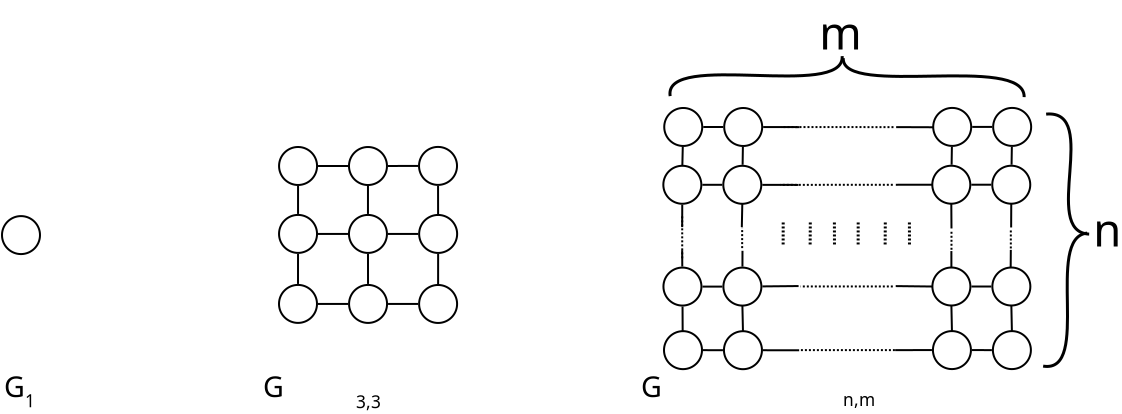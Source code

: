 <?xml version="1.0" encoding="UTF-8"?>
<dia:diagram xmlns:dia="http://www.lysator.liu.se/~alla/dia/">
  <dia:layer name="Background" visible="true" active="true">
    <dia:object type="Standard - Text" version="1" id="O0">
      <dia:attribute name="obj_pos">
        <dia:point val="7.811,18.254"/>
      </dia:attribute>
      <dia:attribute name="obj_bb">
        <dia:rectangle val="7.811,17.449;8.361,18.459"/>
      </dia:attribute>
      <dia:attribute name="text">
        <dia:composite type="text">
          <dia:attribute name="string">
            <dia:string>#1#</dia:string>
          </dia:attribute>
          <dia:attribute name="font">
            <dia:font family="sans" style="0" name="Helvetica"/>
          </dia:attribute>
          <dia:attribute name="height">
            <dia:real val="1.082"/>
          </dia:attribute>
          <dia:attribute name="pos">
            <dia:point val="7.811,18.254"/>
          </dia:attribute>
          <dia:attribute name="color">
            <dia:color val="#000000"/>
          </dia:attribute>
          <dia:attribute name="alignment">
            <dia:enum val="0"/>
          </dia:attribute>
        </dia:composite>
      </dia:attribute>
      <dia:attribute name="valign">
        <dia:enum val="3"/>
      </dia:attribute>
    </dia:object>
    <dia:object type="Standard - Ellipse" version="0" id="O1">
      <dia:attribute name="obj_pos">
        <dia:point val="6.655,8.699"/>
      </dia:attribute>
      <dia:attribute name="obj_bb">
        <dia:rectangle val="6.605,8.649;8.605,10.649"/>
      </dia:attribute>
      <dia:attribute name="elem_corner">
        <dia:point val="6.655,8.699"/>
      </dia:attribute>
      <dia:attribute name="elem_width">
        <dia:real val="1.9"/>
      </dia:attribute>
      <dia:attribute name="elem_height">
        <dia:real val="1.9"/>
      </dia:attribute>
      <dia:attribute name="border_width">
        <dia:real val="0.1"/>
      </dia:attribute>
      <dia:attribute name="aspect">
        <dia:enum val="2"/>
      </dia:attribute>
    </dia:object>
    <dia:object type="Standard - Line" version="0" id="O2">
      <dia:attribute name="obj_pos">
        <dia:point val="46.513,15.409"/>
      </dia:attribute>
      <dia:attribute name="obj_bb">
        <dia:rectangle val="44.652,15.355;46.563,15.46"/>
      </dia:attribute>
      <dia:attribute name="conn_endpoints">
        <dia:point val="46.513,15.409"/>
        <dia:point val="44.702,15.406"/>
      </dia:attribute>
      <dia:attribute name="numcp">
        <dia:int val="1"/>
      </dia:attribute>
      <dia:attribute name="line_width">
        <dia:real val="0.1"/>
      </dia:attribute>
      <dia:connections>
        <dia:connection handle="1" to="O6" connection="8"/>
      </dia:connections>
    </dia:object>
    <dia:object type="Standard - Line" version="0" id="O3">
      <dia:attribute name="obj_pos">
        <dia:point val="41.705,15.403"/>
      </dia:attribute>
      <dia:attribute name="obj_bb">
        <dia:rectangle val="41.655,15.353;42.753,15.453"/>
      </dia:attribute>
      <dia:attribute name="conn_endpoints">
        <dia:point val="41.705,15.403"/>
        <dia:point val="42.703,15.403"/>
      </dia:attribute>
      <dia:attribute name="numcp">
        <dia:int val="1"/>
      </dia:attribute>
      <dia:attribute name="line_width">
        <dia:real val="0.1"/>
      </dia:attribute>
      <dia:connections>
        <dia:connection handle="0" to="O7" connection="8"/>
        <dia:connection handle="1" to="O6" connection="8"/>
      </dia:connections>
    </dia:object>
    <dia:object type="Standard - Line" version="0" id="O4">
      <dia:attribute name="obj_pos">
        <dia:point val="56.15,15.4"/>
      </dia:attribute>
      <dia:attribute name="obj_bb">
        <dia:rectangle val="55.102,15.35;56.2,15.45"/>
      </dia:attribute>
      <dia:attribute name="conn_endpoints">
        <dia:point val="56.15,15.4"/>
        <dia:point val="55.152,15.399"/>
      </dia:attribute>
      <dia:attribute name="numcp">
        <dia:int val="1"/>
      </dia:attribute>
      <dia:attribute name="line_width">
        <dia:real val="0.1"/>
      </dia:attribute>
      <dia:connections>
        <dia:connection handle="0" to="O5" connection="8"/>
        <dia:connection handle="1" to="O8" connection="8"/>
      </dia:connections>
    </dia:object>
    <dia:object type="Standard - Ellipse" version="0" id="O5">
      <dia:attribute name="obj_pos">
        <dia:point val="56.2,14.45"/>
      </dia:attribute>
      <dia:attribute name="obj_bb">
        <dia:rectangle val="56.15,14.4;58.15,16.4"/>
      </dia:attribute>
      <dia:attribute name="elem_corner">
        <dia:point val="56.2,14.45"/>
      </dia:attribute>
      <dia:attribute name="elem_width">
        <dia:real val="1.9"/>
      </dia:attribute>
      <dia:attribute name="elem_height">
        <dia:real val="1.9"/>
      </dia:attribute>
      <dia:attribute name="border_width">
        <dia:real val="0.1"/>
      </dia:attribute>
      <dia:attribute name="aspect">
        <dia:enum val="2"/>
      </dia:attribute>
    </dia:object>
    <dia:object type="Standard - Ellipse" version="0" id="O6">
      <dia:attribute name="obj_pos">
        <dia:point val="42.753,14.454"/>
      </dia:attribute>
      <dia:attribute name="obj_bb">
        <dia:rectangle val="42.703,14.403;44.703,16.404"/>
      </dia:attribute>
      <dia:attribute name="elem_corner">
        <dia:point val="42.753,14.454"/>
      </dia:attribute>
      <dia:attribute name="elem_width">
        <dia:real val="1.9"/>
      </dia:attribute>
      <dia:attribute name="elem_height">
        <dia:real val="1.9"/>
      </dia:attribute>
      <dia:attribute name="border_width">
        <dia:real val="0.1"/>
      </dia:attribute>
      <dia:attribute name="aspect">
        <dia:enum val="2"/>
      </dia:attribute>
    </dia:object>
    <dia:object type="Standard - Ellipse" version="0" id="O7">
      <dia:attribute name="obj_pos">
        <dia:point val="39.755,14.452"/>
      </dia:attribute>
      <dia:attribute name="obj_bb">
        <dia:rectangle val="39.705,14.402;41.705,16.402"/>
      </dia:attribute>
      <dia:attribute name="elem_corner">
        <dia:point val="39.755,14.452"/>
      </dia:attribute>
      <dia:attribute name="elem_width">
        <dia:real val="1.9"/>
      </dia:attribute>
      <dia:attribute name="elem_height">
        <dia:real val="1.9"/>
      </dia:attribute>
      <dia:attribute name="border_width">
        <dia:real val="0.1"/>
      </dia:attribute>
      <dia:attribute name="aspect">
        <dia:enum val="2"/>
      </dia:attribute>
    </dia:object>
    <dia:object type="Standard - Ellipse" version="0" id="O8">
      <dia:attribute name="obj_pos">
        <dia:point val="53.202,14.449"/>
      </dia:attribute>
      <dia:attribute name="obj_bb">
        <dia:rectangle val="53.152,14.399;55.152,16.399"/>
      </dia:attribute>
      <dia:attribute name="elem_corner">
        <dia:point val="53.202,14.449"/>
      </dia:attribute>
      <dia:attribute name="elem_width">
        <dia:real val="1.9"/>
      </dia:attribute>
      <dia:attribute name="elem_height">
        <dia:real val="1.9"/>
      </dia:attribute>
      <dia:attribute name="border_width">
        <dia:real val="0.1"/>
      </dia:attribute>
      <dia:attribute name="show_background">
        <dia:boolean val="false"/>
      </dia:attribute>
      <dia:attribute name="aspect">
        <dia:enum val="2"/>
      </dia:attribute>
    </dia:object>
    <dia:object type="Standard - Line" version="0" id="O9">
      <dia:attribute name="obj_pos">
        <dia:point val="53.152,15.399"/>
      </dia:attribute>
      <dia:attribute name="obj_bb">
        <dia:rectangle val="51.263,15.349;53.202,15.45"/>
      </dia:attribute>
      <dia:attribute name="conn_endpoints">
        <dia:point val="53.152,15.399"/>
        <dia:point val="51.312,15.4"/>
      </dia:attribute>
      <dia:attribute name="numcp">
        <dia:int val="1"/>
      </dia:attribute>
      <dia:attribute name="line_width">
        <dia:real val="0.1"/>
      </dia:attribute>
      <dia:connections>
        <dia:connection handle="0" to="O8" connection="3"/>
      </dia:connections>
    </dia:object>
    <dia:object type="Standard - Line" version="0" id="O10">
      <dia:attribute name="obj_pos">
        <dia:point val="51.3,15.4"/>
      </dia:attribute>
      <dia:attribute name="obj_bb">
        <dia:rectangle val="46.5,15.35;51.35,15.45"/>
      </dia:attribute>
      <dia:attribute name="conn_endpoints">
        <dia:point val="51.3,15.4"/>
        <dia:point val="46.55,15.4"/>
      </dia:attribute>
      <dia:attribute name="numcp">
        <dia:int val="1"/>
      </dia:attribute>
      <dia:attribute name="line_width">
        <dia:real val="0.1"/>
      </dia:attribute>
      <dia:attribute name="line_style">
        <dia:enum val="4"/>
      </dia:attribute>
    </dia:object>
    <dia:object type="Standard - Text" version="1" id="O11">
      <dia:attribute name="obj_pos">
        <dia:point val="6.75,17.759"/>
      </dia:attribute>
      <dia:attribute name="obj_bb">
        <dia:rectangle val="6.75,16.429;48.748,18.097"/>
      </dia:attribute>
      <dia:attribute name="text">
        <dia:composite type="text">
          <dia:attribute name="string">
            <dia:string>#G                                  G                                                   G#</dia:string>
          </dia:attribute>
          <dia:attribute name="font">
            <dia:font family="sans" style="0" name="Helvetica"/>
          </dia:attribute>
          <dia:attribute name="height">
            <dia:real val="1.788"/>
          </dia:attribute>
          <dia:attribute name="pos">
            <dia:point val="6.75,17.759"/>
          </dia:attribute>
          <dia:attribute name="color">
            <dia:color val="#000000"/>
          </dia:attribute>
          <dia:attribute name="alignment">
            <dia:enum val="0"/>
          </dia:attribute>
        </dia:composite>
      </dia:attribute>
      <dia:attribute name="valign">
        <dia:enum val="3"/>
      </dia:attribute>
    </dia:object>
    <dia:object type="Standard - Text" version="1" id="O12">
      <dia:attribute name="obj_pos">
        <dia:point val="24.355,18.304"/>
      </dia:attribute>
      <dia:attribute name="obj_bb">
        <dia:rectangle val="24.355,17.499;25.73,18.509"/>
      </dia:attribute>
      <dia:attribute name="text">
        <dia:composite type="text">
          <dia:attribute name="string">
            <dia:string>#3,3#</dia:string>
          </dia:attribute>
          <dia:attribute name="font">
            <dia:font family="sans" style="0" name="Helvetica"/>
          </dia:attribute>
          <dia:attribute name="height">
            <dia:real val="1.082"/>
          </dia:attribute>
          <dia:attribute name="pos">
            <dia:point val="24.355,18.304"/>
          </dia:attribute>
          <dia:attribute name="color">
            <dia:color val="#000000"/>
          </dia:attribute>
          <dia:attribute name="alignment">
            <dia:enum val="0"/>
          </dia:attribute>
        </dia:composite>
      </dia:attribute>
      <dia:attribute name="valign">
        <dia:enum val="3"/>
      </dia:attribute>
    </dia:object>
    <dia:object type="Standard - Text" version="1" id="O13">
      <dia:attribute name="obj_pos">
        <dia:point val="48.71,18.194"/>
      </dia:attribute>
      <dia:attribute name="obj_bb">
        <dia:rectangle val="48.71,17.389;50.377,18.399"/>
      </dia:attribute>
      <dia:attribute name="text">
        <dia:composite type="text">
          <dia:attribute name="string">
            <dia:string>#n,m#</dia:string>
          </dia:attribute>
          <dia:attribute name="font">
            <dia:font family="sans" style="0" name="Helvetica"/>
          </dia:attribute>
          <dia:attribute name="height">
            <dia:real val="1.082"/>
          </dia:attribute>
          <dia:attribute name="pos">
            <dia:point val="48.71,18.194"/>
          </dia:attribute>
          <dia:attribute name="color">
            <dia:color val="#000000"/>
          </dia:attribute>
          <dia:attribute name="alignment">
            <dia:enum val="0"/>
          </dia:attribute>
        </dia:composite>
      </dia:attribute>
      <dia:attribute name="valign">
        <dia:enum val="3"/>
      </dia:attribute>
    </dia:object>
    <dia:object type="Standard - Ellipse" version="0" id="O14">
      <dia:attribute name="obj_pos">
        <dia:point val="20.505,12.14"/>
      </dia:attribute>
      <dia:attribute name="obj_bb">
        <dia:rectangle val="20.455,12.09;22.455,14.09"/>
      </dia:attribute>
      <dia:attribute name="elem_corner">
        <dia:point val="20.505,12.14"/>
      </dia:attribute>
      <dia:attribute name="elem_width">
        <dia:real val="1.9"/>
      </dia:attribute>
      <dia:attribute name="elem_height">
        <dia:real val="1.9"/>
      </dia:attribute>
      <dia:attribute name="border_width">
        <dia:real val="0.1"/>
      </dia:attribute>
      <dia:attribute name="aspect">
        <dia:enum val="2"/>
      </dia:attribute>
    </dia:object>
    <dia:object type="Standard - Ellipse" version="0" id="O15">
      <dia:attribute name="obj_pos">
        <dia:point val="20.508,5.244"/>
      </dia:attribute>
      <dia:attribute name="obj_bb">
        <dia:rectangle val="20.458,5.194;22.458,7.194"/>
      </dia:attribute>
      <dia:attribute name="elem_corner">
        <dia:point val="20.508,5.244"/>
      </dia:attribute>
      <dia:attribute name="elem_width">
        <dia:real val="1.9"/>
      </dia:attribute>
      <dia:attribute name="elem_height">
        <dia:real val="1.9"/>
      </dia:attribute>
      <dia:attribute name="border_width">
        <dia:real val="0.1"/>
      </dia:attribute>
      <dia:attribute name="aspect">
        <dia:enum val="2"/>
      </dia:attribute>
    </dia:object>
    <dia:object type="Standard - Ellipse" version="0" id="O16">
      <dia:attribute name="obj_pos">
        <dia:point val="20.507,8.64"/>
      </dia:attribute>
      <dia:attribute name="obj_bb">
        <dia:rectangle val="20.457,8.59;22.457,10.59"/>
      </dia:attribute>
      <dia:attribute name="elem_corner">
        <dia:point val="20.507,8.64"/>
      </dia:attribute>
      <dia:attribute name="elem_width">
        <dia:real val="1.9"/>
      </dia:attribute>
      <dia:attribute name="elem_height">
        <dia:real val="1.9"/>
      </dia:attribute>
      <dia:attribute name="border_width">
        <dia:real val="0.1"/>
      </dia:attribute>
      <dia:attribute name="show_background">
        <dia:boolean val="false"/>
      </dia:attribute>
      <dia:attribute name="aspect">
        <dia:enum val="2"/>
      </dia:attribute>
    </dia:object>
    <dia:object type="Standard - Ellipse" version="0" id="O17">
      <dia:attribute name="obj_pos">
        <dia:point val="24.008,12.141"/>
      </dia:attribute>
      <dia:attribute name="obj_bb">
        <dia:rectangle val="23.957,12.091;25.957,14.091"/>
      </dia:attribute>
      <dia:attribute name="elem_corner">
        <dia:point val="24.008,12.141"/>
      </dia:attribute>
      <dia:attribute name="elem_width">
        <dia:real val="1.9"/>
      </dia:attribute>
      <dia:attribute name="elem_height">
        <dia:real val="1.9"/>
      </dia:attribute>
      <dia:attribute name="border_width">
        <dia:real val="0.1"/>
      </dia:attribute>
      <dia:attribute name="aspect">
        <dia:enum val="2"/>
      </dia:attribute>
    </dia:object>
    <dia:object type="Standard - Ellipse" version="0" id="O18">
      <dia:attribute name="obj_pos">
        <dia:point val="24.004,5.245"/>
      </dia:attribute>
      <dia:attribute name="obj_bb">
        <dia:rectangle val="23.954,5.195;25.954,7.195"/>
      </dia:attribute>
      <dia:attribute name="elem_corner">
        <dia:point val="24.004,5.245"/>
      </dia:attribute>
      <dia:attribute name="elem_width">
        <dia:real val="1.9"/>
      </dia:attribute>
      <dia:attribute name="elem_height">
        <dia:real val="1.9"/>
      </dia:attribute>
      <dia:attribute name="border_width">
        <dia:real val="0.1"/>
      </dia:attribute>
      <dia:attribute name="aspect">
        <dia:enum val="2"/>
      </dia:attribute>
    </dia:object>
    <dia:object type="Standard - Ellipse" version="0" id="O19">
      <dia:attribute name="obj_pos">
        <dia:point val="24.003,8.641"/>
      </dia:attribute>
      <dia:attribute name="obj_bb">
        <dia:rectangle val="23.953,8.591;25.953,10.591"/>
      </dia:attribute>
      <dia:attribute name="elem_corner">
        <dia:point val="24.003,8.641"/>
      </dia:attribute>
      <dia:attribute name="elem_width">
        <dia:real val="1.9"/>
      </dia:attribute>
      <dia:attribute name="elem_height">
        <dia:real val="1.9"/>
      </dia:attribute>
      <dia:attribute name="border_width">
        <dia:real val="0.1"/>
      </dia:attribute>
      <dia:attribute name="show_background">
        <dia:boolean val="false"/>
      </dia:attribute>
      <dia:attribute name="aspect">
        <dia:enum val="2"/>
      </dia:attribute>
    </dia:object>
    <dia:object type="Standard - Ellipse" version="0" id="O20">
      <dia:attribute name="obj_pos">
        <dia:point val="27.51,12.143"/>
      </dia:attribute>
      <dia:attribute name="obj_bb">
        <dia:rectangle val="27.46,12.092;29.46,14.092"/>
      </dia:attribute>
      <dia:attribute name="elem_corner">
        <dia:point val="27.51,12.143"/>
      </dia:attribute>
      <dia:attribute name="elem_width">
        <dia:real val="1.9"/>
      </dia:attribute>
      <dia:attribute name="elem_height">
        <dia:real val="1.9"/>
      </dia:attribute>
      <dia:attribute name="border_width">
        <dia:real val="0.1"/>
      </dia:attribute>
      <dia:attribute name="aspect">
        <dia:enum val="2"/>
      </dia:attribute>
    </dia:object>
    <dia:object type="Standard - Ellipse" version="0" id="O21">
      <dia:attribute name="obj_pos">
        <dia:point val="27.506,5.24"/>
      </dia:attribute>
      <dia:attribute name="obj_bb">
        <dia:rectangle val="27.456,5.19;29.456,7.19"/>
      </dia:attribute>
      <dia:attribute name="elem_corner">
        <dia:point val="27.506,5.24"/>
      </dia:attribute>
      <dia:attribute name="elem_width">
        <dia:real val="1.9"/>
      </dia:attribute>
      <dia:attribute name="elem_height">
        <dia:real val="1.9"/>
      </dia:attribute>
      <dia:attribute name="border_width">
        <dia:real val="0.1"/>
      </dia:attribute>
      <dia:attribute name="aspect">
        <dia:enum val="2"/>
      </dia:attribute>
    </dia:object>
    <dia:object type="Standard - Ellipse" version="0" id="O22">
      <dia:attribute name="obj_pos">
        <dia:point val="27.512,8.642"/>
      </dia:attribute>
      <dia:attribute name="obj_bb">
        <dia:rectangle val="27.462,8.592;29.462,10.592"/>
      </dia:attribute>
      <dia:attribute name="elem_corner">
        <dia:point val="27.512,8.642"/>
      </dia:attribute>
      <dia:attribute name="elem_width">
        <dia:real val="1.9"/>
      </dia:attribute>
      <dia:attribute name="elem_height">
        <dia:real val="1.9"/>
      </dia:attribute>
      <dia:attribute name="border_width">
        <dia:real val="0.1"/>
      </dia:attribute>
      <dia:attribute name="show_background">
        <dia:boolean val="false"/>
      </dia:attribute>
      <dia:attribute name="aspect">
        <dia:enum val="2"/>
      </dia:attribute>
    </dia:object>
    <dia:object type="Standard - Line" version="0" id="O23">
      <dia:attribute name="obj_pos">
        <dia:point val="21.457,8.589"/>
      </dia:attribute>
      <dia:attribute name="obj_bb">
        <dia:rectangle val="21.407,7.144;21.508,8.639"/>
      </dia:attribute>
      <dia:attribute name="conn_endpoints">
        <dia:point val="21.457,8.589"/>
        <dia:point val="21.457,7.194"/>
      </dia:attribute>
      <dia:attribute name="numcp">
        <dia:int val="1"/>
      </dia:attribute>
      <dia:attribute name="line_width">
        <dia:real val="0.1"/>
      </dia:attribute>
      <dia:connections>
        <dia:connection handle="0" to="O16" connection="8"/>
        <dia:connection handle="1" to="O15" connection="8"/>
      </dia:connections>
    </dia:object>
    <dia:object type="Standard - Line" version="0" id="O24">
      <dia:attribute name="obj_pos">
        <dia:point val="23.955,6.195"/>
      </dia:attribute>
      <dia:attribute name="obj_bb">
        <dia:rectangle val="22.406,6.144;24.005,6.245"/>
      </dia:attribute>
      <dia:attribute name="conn_endpoints">
        <dia:point val="23.955,6.195"/>
        <dia:point val="22.456,6.194"/>
      </dia:attribute>
      <dia:attribute name="numcp">
        <dia:int val="1"/>
      </dia:attribute>
      <dia:attribute name="line_width">
        <dia:real val="0.1"/>
      </dia:attribute>
      <dia:connections>
        <dia:connection handle="0" to="O18" connection="8"/>
        <dia:connection handle="1" to="O15" connection="8"/>
      </dia:connections>
    </dia:object>
    <dia:object type="Standard - Line" version="0" id="O25">
      <dia:attribute name="obj_pos">
        <dia:point val="24.953,8.591"/>
      </dia:attribute>
      <dia:attribute name="obj_bb">
        <dia:rectangle val="24.904,7.145;25.004,8.641"/>
      </dia:attribute>
      <dia:attribute name="conn_endpoints">
        <dia:point val="24.953,8.591"/>
        <dia:point val="24.954,7.195"/>
      </dia:attribute>
      <dia:attribute name="numcp">
        <dia:int val="1"/>
      </dia:attribute>
      <dia:attribute name="line_width">
        <dia:real val="0.1"/>
      </dia:attribute>
      <dia:connections>
        <dia:connection handle="0" to="O19" connection="8"/>
        <dia:connection handle="1" to="O18" connection="8"/>
      </dia:connections>
    </dia:object>
    <dia:object type="Standard - Line" version="0" id="O26">
      <dia:attribute name="obj_pos">
        <dia:point val="23.955,9.591"/>
      </dia:attribute>
      <dia:attribute name="obj_bb">
        <dia:rectangle val="22.406,9.54;24.005,9.641"/>
      </dia:attribute>
      <dia:attribute name="conn_endpoints">
        <dia:point val="23.955,9.591"/>
        <dia:point val="22.456,9.59"/>
      </dia:attribute>
      <dia:attribute name="numcp">
        <dia:int val="1"/>
      </dia:attribute>
      <dia:attribute name="line_width">
        <dia:real val="0.1"/>
      </dia:attribute>
      <dia:connections>
        <dia:connection handle="0" to="O19" connection="8"/>
        <dia:connection handle="1" to="O16" connection="8"/>
      </dia:connections>
    </dia:object>
    <dia:object type="Standard - Line" version="0" id="O27">
      <dia:attribute name="obj_pos">
        <dia:point val="21.456,12.09"/>
      </dia:attribute>
      <dia:attribute name="obj_bb">
        <dia:rectangle val="21.405,10.54;21.506,12.14"/>
      </dia:attribute>
      <dia:attribute name="conn_endpoints">
        <dia:point val="21.456,12.09"/>
        <dia:point val="21.456,10.59"/>
      </dia:attribute>
      <dia:attribute name="numcp">
        <dia:int val="1"/>
      </dia:attribute>
      <dia:attribute name="line_width">
        <dia:real val="0.1"/>
      </dia:attribute>
      <dia:connections>
        <dia:connection handle="0" to="O14" connection="8"/>
        <dia:connection handle="1" to="O16" connection="8"/>
      </dia:connections>
    </dia:object>
    <dia:object type="Standard - Line" version="0" id="O28">
      <dia:attribute name="obj_pos">
        <dia:point val="23.958,13.091"/>
      </dia:attribute>
      <dia:attribute name="obj_bb">
        <dia:rectangle val="22.405,13.04;24.008,13.141"/>
      </dia:attribute>
      <dia:attribute name="conn_endpoints">
        <dia:point val="23.958,13.091"/>
        <dia:point val="22.455,13.09"/>
      </dia:attribute>
      <dia:attribute name="numcp">
        <dia:int val="1"/>
      </dia:attribute>
      <dia:attribute name="line_width">
        <dia:real val="0.1"/>
      </dia:attribute>
      <dia:connections>
        <dia:connection handle="0" to="O17" connection="8"/>
        <dia:connection handle="1" to="O14" connection="8"/>
      </dia:connections>
    </dia:object>
    <dia:object type="Standard - Line" version="0" id="O29">
      <dia:attribute name="obj_pos">
        <dia:point val="24.956,12.091"/>
      </dia:attribute>
      <dia:attribute name="obj_bb">
        <dia:rectangle val="24.904,10.541;25.006,12.141"/>
      </dia:attribute>
      <dia:attribute name="conn_endpoints">
        <dia:point val="24.956,12.091"/>
        <dia:point val="24.954,10.591"/>
      </dia:attribute>
      <dia:attribute name="numcp">
        <dia:int val="1"/>
      </dia:attribute>
      <dia:attribute name="line_width">
        <dia:real val="0.1"/>
      </dia:attribute>
      <dia:connections>
        <dia:connection handle="0" to="O17" connection="8"/>
        <dia:connection handle="1" to="O19" connection="8"/>
      </dia:connections>
    </dia:object>
    <dia:object type="Standard - Line" version="0" id="O30">
      <dia:attribute name="obj_pos">
        <dia:point val="27.468,9.592"/>
      </dia:attribute>
      <dia:attribute name="obj_bb">
        <dia:rectangle val="25.897,9.541;27.518,9.642"/>
      </dia:attribute>
      <dia:attribute name="conn_endpoints">
        <dia:point val="27.468,9.592"/>
        <dia:point val="25.947,9.591"/>
      </dia:attribute>
      <dia:attribute name="numcp">
        <dia:int val="1"/>
      </dia:attribute>
      <dia:attribute name="line_width">
        <dia:real val="0.1"/>
      </dia:attribute>
      <dia:connections>
        <dia:connection handle="0" to="O22" connection="8"/>
        <dia:connection handle="1" to="O19" connection="8"/>
      </dia:connections>
    </dia:object>
    <dia:object type="Standard - Line" version="0" id="O31">
      <dia:attribute name="obj_pos">
        <dia:point val="28.461,12.092"/>
      </dia:attribute>
      <dia:attribute name="obj_bb">
        <dia:rectangle val="28.41,10.542;28.512,12.142"/>
      </dia:attribute>
      <dia:attribute name="conn_endpoints">
        <dia:point val="28.461,12.092"/>
        <dia:point val="28.461,10.592"/>
      </dia:attribute>
      <dia:attribute name="numcp">
        <dia:int val="1"/>
      </dia:attribute>
      <dia:attribute name="line_width">
        <dia:real val="0.1"/>
      </dia:attribute>
      <dia:connections>
        <dia:connection handle="0" to="O20" connection="8"/>
        <dia:connection handle="1" to="O22" connection="8"/>
      </dia:connections>
    </dia:object>
    <dia:object type="Standard - Line" version="0" id="O32">
      <dia:attribute name="obj_pos">
        <dia:point val="27.46,13.092"/>
      </dia:attribute>
      <dia:attribute name="obj_bb">
        <dia:rectangle val="25.907,13.042;27.51,13.142"/>
      </dia:attribute>
      <dia:attribute name="conn_endpoints">
        <dia:point val="27.46,13.092"/>
        <dia:point val="25.957,13.092"/>
      </dia:attribute>
      <dia:attribute name="numcp">
        <dia:int val="1"/>
      </dia:attribute>
      <dia:attribute name="line_width">
        <dia:real val="0.1"/>
      </dia:attribute>
      <dia:connections>
        <dia:connection handle="0" to="O20" connection="8"/>
        <dia:connection handle="1" to="O17" connection="8"/>
      </dia:connections>
    </dia:object>
    <dia:object type="Standard - Line" version="0" id="O33">
      <dia:attribute name="obj_pos">
        <dia:point val="27.457,6.191"/>
      </dia:attribute>
      <dia:attribute name="obj_bb">
        <dia:rectangle val="25.904,6.141;27.507,6.244"/>
      </dia:attribute>
      <dia:attribute name="conn_endpoints">
        <dia:point val="27.457,6.191"/>
        <dia:point val="25.954,6.194"/>
      </dia:attribute>
      <dia:attribute name="numcp">
        <dia:int val="1"/>
      </dia:attribute>
      <dia:attribute name="line_width">
        <dia:real val="0.1"/>
      </dia:attribute>
      <dia:connections>
        <dia:connection handle="0" to="O21" connection="8"/>
        <dia:connection handle="1" to="O18" connection="8"/>
      </dia:connections>
    </dia:object>
    <dia:object type="Standard - Line" version="0" id="O34">
      <dia:attribute name="obj_pos">
        <dia:point val="28.46,8.594"/>
      </dia:attribute>
      <dia:attribute name="obj_bb">
        <dia:rectangle val="28.408,7.138;28.511,8.644"/>
      </dia:attribute>
      <dia:attribute name="conn_endpoints">
        <dia:point val="28.46,8.594"/>
        <dia:point val="28.458,7.188"/>
      </dia:attribute>
      <dia:attribute name="numcp">
        <dia:int val="1"/>
      </dia:attribute>
      <dia:attribute name="line_width">
        <dia:real val="0.1"/>
      </dia:attribute>
      <dia:connections>
        <dia:connection handle="0" to="O22" connection="8"/>
        <dia:connection handle="1" to="O21" connection="8"/>
      </dia:connections>
    </dia:object>
    <dia:object type="Standard - Line" version="0" id="O35">
      <dia:attribute name="obj_pos">
        <dia:point val="46.525,4.25"/>
      </dia:attribute>
      <dia:attribute name="obj_bb">
        <dia:rectangle val="44.665,4.196;46.575,4.3"/>
      </dia:attribute>
      <dia:attribute name="conn_endpoints">
        <dia:point val="46.525,4.25"/>
        <dia:point val="44.715,4.246"/>
      </dia:attribute>
      <dia:attribute name="numcp">
        <dia:int val="1"/>
      </dia:attribute>
      <dia:attribute name="line_width">
        <dia:real val="0.1"/>
      </dia:attribute>
      <dia:connections>
        <dia:connection handle="1" to="O39" connection="8"/>
      </dia:connections>
    </dia:object>
    <dia:object type="Standard - Line" version="0" id="O36">
      <dia:attribute name="obj_pos">
        <dia:point val="41.718,4.243"/>
      </dia:attribute>
      <dia:attribute name="obj_bb">
        <dia:rectangle val="41.668,4.193;42.765,4.294"/>
      </dia:attribute>
      <dia:attribute name="conn_endpoints">
        <dia:point val="41.718,4.243"/>
        <dia:point val="42.715,4.244"/>
      </dia:attribute>
      <dia:attribute name="numcp">
        <dia:int val="1"/>
      </dia:attribute>
      <dia:attribute name="line_width">
        <dia:real val="0.1"/>
      </dia:attribute>
      <dia:connections>
        <dia:connection handle="0" to="O40" connection="8"/>
        <dia:connection handle="1" to="O39" connection="8"/>
      </dia:connections>
    </dia:object>
    <dia:object type="Standard - Line" version="0" id="O37">
      <dia:attribute name="obj_pos">
        <dia:point val="56.162,4.24"/>
      </dia:attribute>
      <dia:attribute name="obj_bb">
        <dia:rectangle val="55.115,4.19;56.212,4.29"/>
      </dia:attribute>
      <dia:attribute name="conn_endpoints">
        <dia:point val="56.162,4.24"/>
        <dia:point val="55.165,4.24"/>
      </dia:attribute>
      <dia:attribute name="numcp">
        <dia:int val="1"/>
      </dia:attribute>
      <dia:attribute name="line_width">
        <dia:real val="0.1"/>
      </dia:attribute>
      <dia:connections>
        <dia:connection handle="0" to="O38" connection="8"/>
        <dia:connection handle="1" to="O41" connection="8"/>
      </dia:connections>
    </dia:object>
    <dia:object type="Standard - Ellipse" version="0" id="O38">
      <dia:attribute name="obj_pos">
        <dia:point val="56.213,3.29"/>
      </dia:attribute>
      <dia:attribute name="obj_bb">
        <dia:rectangle val="56.163,3.24;58.163,5.24"/>
      </dia:attribute>
      <dia:attribute name="elem_corner">
        <dia:point val="56.213,3.29"/>
      </dia:attribute>
      <dia:attribute name="elem_width">
        <dia:real val="1.9"/>
      </dia:attribute>
      <dia:attribute name="elem_height">
        <dia:real val="1.9"/>
      </dia:attribute>
      <dia:attribute name="border_width">
        <dia:real val="0.1"/>
      </dia:attribute>
      <dia:attribute name="aspect">
        <dia:enum val="2"/>
      </dia:attribute>
    </dia:object>
    <dia:object type="Standard - Ellipse" version="0" id="O39">
      <dia:attribute name="obj_pos">
        <dia:point val="42.765,3.294"/>
      </dia:attribute>
      <dia:attribute name="obj_bb">
        <dia:rectangle val="42.715,3.244;44.715,5.244"/>
      </dia:attribute>
      <dia:attribute name="elem_corner">
        <dia:point val="42.765,3.294"/>
      </dia:attribute>
      <dia:attribute name="elem_width">
        <dia:real val="1.9"/>
      </dia:attribute>
      <dia:attribute name="elem_height">
        <dia:real val="1.9"/>
      </dia:attribute>
      <dia:attribute name="border_width">
        <dia:real val="0.1"/>
      </dia:attribute>
      <dia:attribute name="aspect">
        <dia:enum val="2"/>
      </dia:attribute>
    </dia:object>
    <dia:object type="Standard - Ellipse" version="0" id="O40">
      <dia:attribute name="obj_pos">
        <dia:point val="39.767,3.293"/>
      </dia:attribute>
      <dia:attribute name="obj_bb">
        <dia:rectangle val="39.718,3.243;41.718,5.243"/>
      </dia:attribute>
      <dia:attribute name="elem_corner">
        <dia:point val="39.767,3.293"/>
      </dia:attribute>
      <dia:attribute name="elem_width">
        <dia:real val="1.9"/>
      </dia:attribute>
      <dia:attribute name="elem_height">
        <dia:real val="1.9"/>
      </dia:attribute>
      <dia:attribute name="border_width">
        <dia:real val="0.1"/>
      </dia:attribute>
      <dia:attribute name="aspect">
        <dia:enum val="2"/>
      </dia:attribute>
    </dia:object>
    <dia:object type="Standard - Ellipse" version="0" id="O41">
      <dia:attribute name="obj_pos">
        <dia:point val="53.215,3.29"/>
      </dia:attribute>
      <dia:attribute name="obj_bb">
        <dia:rectangle val="53.165,3.24;55.165,5.24"/>
      </dia:attribute>
      <dia:attribute name="elem_corner">
        <dia:point val="53.215,3.29"/>
      </dia:attribute>
      <dia:attribute name="elem_width">
        <dia:real val="1.9"/>
      </dia:attribute>
      <dia:attribute name="elem_height">
        <dia:real val="1.9"/>
      </dia:attribute>
      <dia:attribute name="border_width">
        <dia:real val="0.1"/>
      </dia:attribute>
      <dia:attribute name="show_background">
        <dia:boolean val="false"/>
      </dia:attribute>
      <dia:attribute name="aspect">
        <dia:enum val="2"/>
      </dia:attribute>
    </dia:object>
    <dia:object type="Standard - Line" version="0" id="O42">
      <dia:attribute name="obj_pos">
        <dia:point val="53.215,4.257"/>
      </dia:attribute>
      <dia:attribute name="obj_bb">
        <dia:rectangle val="51.312,4.2;53.265,4.307"/>
      </dia:attribute>
      <dia:attribute name="conn_endpoints">
        <dia:point val="53.215,4.257"/>
        <dia:point val="51.362,4.25"/>
      </dia:attribute>
      <dia:attribute name="numcp">
        <dia:int val="1"/>
      </dia:attribute>
      <dia:attribute name="line_width">
        <dia:real val="0.1"/>
      </dia:attribute>
      <dia:connections>
        <dia:connection handle="0" to="O41" connection="3"/>
      </dia:connections>
    </dia:object>
    <dia:object type="Standard - Line" version="0" id="O43">
      <dia:attribute name="obj_pos">
        <dia:point val="51.229,4.25"/>
      </dia:attribute>
      <dia:attribute name="obj_bb">
        <dia:rectangle val="45.57,4.198;51.279,4.3"/>
      </dia:attribute>
      <dia:attribute name="conn_endpoints">
        <dia:point val="51.229,4.25"/>
        <dia:point val="45.62,4.248"/>
      </dia:attribute>
      <dia:attribute name="numcp">
        <dia:int val="1"/>
      </dia:attribute>
      <dia:attribute name="line_width">
        <dia:real val="0.1"/>
      </dia:attribute>
      <dia:attribute name="line_style">
        <dia:enum val="4"/>
      </dia:attribute>
      <dia:connections>
        <dia:connection handle="1" to="O35" connection="0"/>
      </dia:connections>
    </dia:object>
    <dia:object type="Standard - Line" version="0" id="O44">
      <dia:attribute name="obj_pos">
        <dia:point val="46.48,7.14"/>
      </dia:attribute>
      <dia:attribute name="obj_bb">
        <dia:rectangle val="44.62,7.086;46.53,7.19"/>
      </dia:attribute>
      <dia:attribute name="conn_endpoints">
        <dia:point val="46.48,7.14"/>
        <dia:point val="44.67,7.136"/>
      </dia:attribute>
      <dia:attribute name="numcp">
        <dia:int val="1"/>
      </dia:attribute>
      <dia:attribute name="line_width">
        <dia:real val="0.1"/>
      </dia:attribute>
      <dia:connections>
        <dia:connection handle="1" to="O48" connection="8"/>
      </dia:connections>
    </dia:object>
    <dia:object type="Standard - Line" version="0" id="O45">
      <dia:attribute name="obj_pos">
        <dia:point val="41.673,7.133"/>
      </dia:attribute>
      <dia:attribute name="obj_bb">
        <dia:rectangle val="41.623,7.083;42.72,7.184"/>
      </dia:attribute>
      <dia:attribute name="conn_endpoints">
        <dia:point val="41.673,7.133"/>
        <dia:point val="42.67,7.134"/>
      </dia:attribute>
      <dia:attribute name="numcp">
        <dia:int val="1"/>
      </dia:attribute>
      <dia:attribute name="line_width">
        <dia:real val="0.1"/>
      </dia:attribute>
      <dia:connections>
        <dia:connection handle="0" to="O49" connection="8"/>
        <dia:connection handle="1" to="O48" connection="8"/>
      </dia:connections>
    </dia:object>
    <dia:object type="Standard - Line" version="0" id="O46">
      <dia:attribute name="obj_pos">
        <dia:point val="56.117,7.13"/>
      </dia:attribute>
      <dia:attribute name="obj_bb">
        <dia:rectangle val="55.07,7.08;56.167,7.18"/>
      </dia:attribute>
      <dia:attribute name="conn_endpoints">
        <dia:point val="56.117,7.13"/>
        <dia:point val="55.12,7.13"/>
      </dia:attribute>
      <dia:attribute name="numcp">
        <dia:int val="1"/>
      </dia:attribute>
      <dia:attribute name="line_width">
        <dia:real val="0.1"/>
      </dia:attribute>
      <dia:connections>
        <dia:connection handle="0" to="O47" connection="8"/>
        <dia:connection handle="1" to="O50" connection="8"/>
      </dia:connections>
    </dia:object>
    <dia:object type="Standard - Ellipse" version="0" id="O47">
      <dia:attribute name="obj_pos">
        <dia:point val="56.168,6.18"/>
      </dia:attribute>
      <dia:attribute name="obj_bb">
        <dia:rectangle val="56.118,6.13;58.118,8.13"/>
      </dia:attribute>
      <dia:attribute name="elem_corner">
        <dia:point val="56.168,6.18"/>
      </dia:attribute>
      <dia:attribute name="elem_width">
        <dia:real val="1.9"/>
      </dia:attribute>
      <dia:attribute name="elem_height">
        <dia:real val="1.9"/>
      </dia:attribute>
      <dia:attribute name="border_width">
        <dia:real val="0.1"/>
      </dia:attribute>
      <dia:attribute name="aspect">
        <dia:enum val="2"/>
      </dia:attribute>
    </dia:object>
    <dia:object type="Standard - Ellipse" version="0" id="O48">
      <dia:attribute name="obj_pos">
        <dia:point val="42.72,6.184"/>
      </dia:attribute>
      <dia:attribute name="obj_bb">
        <dia:rectangle val="42.67,6.134;44.67,8.134"/>
      </dia:attribute>
      <dia:attribute name="elem_corner">
        <dia:point val="42.72,6.184"/>
      </dia:attribute>
      <dia:attribute name="elem_width">
        <dia:real val="1.9"/>
      </dia:attribute>
      <dia:attribute name="elem_height">
        <dia:real val="1.9"/>
      </dia:attribute>
      <dia:attribute name="border_width">
        <dia:real val="0.1"/>
      </dia:attribute>
      <dia:attribute name="aspect">
        <dia:enum val="2"/>
      </dia:attribute>
    </dia:object>
    <dia:object type="Standard - Ellipse" version="0" id="O49">
      <dia:attribute name="obj_pos">
        <dia:point val="39.722,6.183"/>
      </dia:attribute>
      <dia:attribute name="obj_bb">
        <dia:rectangle val="39.672,6.133;41.672,8.133"/>
      </dia:attribute>
      <dia:attribute name="elem_corner">
        <dia:point val="39.722,6.183"/>
      </dia:attribute>
      <dia:attribute name="elem_width">
        <dia:real val="1.9"/>
      </dia:attribute>
      <dia:attribute name="elem_height">
        <dia:real val="1.9"/>
      </dia:attribute>
      <dia:attribute name="border_width">
        <dia:real val="0.1"/>
      </dia:attribute>
      <dia:attribute name="aspect">
        <dia:enum val="2"/>
      </dia:attribute>
    </dia:object>
    <dia:object type="Standard - Ellipse" version="0" id="O50">
      <dia:attribute name="obj_pos">
        <dia:point val="53.17,6.18"/>
      </dia:attribute>
      <dia:attribute name="obj_bb">
        <dia:rectangle val="53.12,6.13;55.12,8.13"/>
      </dia:attribute>
      <dia:attribute name="elem_corner">
        <dia:point val="53.17,6.18"/>
      </dia:attribute>
      <dia:attribute name="elem_width">
        <dia:real val="1.9"/>
      </dia:attribute>
      <dia:attribute name="elem_height">
        <dia:real val="1.9"/>
      </dia:attribute>
      <dia:attribute name="border_width">
        <dia:real val="0.1"/>
      </dia:attribute>
      <dia:attribute name="show_background">
        <dia:boolean val="false"/>
      </dia:attribute>
      <dia:attribute name="aspect">
        <dia:enum val="2"/>
      </dia:attribute>
    </dia:object>
    <dia:object type="Standard - Line" version="0" id="O51">
      <dia:attribute name="obj_pos">
        <dia:point val="53.17,7.13"/>
      </dia:attribute>
      <dia:attribute name="obj_bb">
        <dia:rectangle val="51.296,7.08;53.22,7.183"/>
      </dia:attribute>
      <dia:attribute name="conn_endpoints">
        <dia:point val="53.17,7.13"/>
        <dia:point val="51.346,7.133"/>
      </dia:attribute>
      <dia:attribute name="numcp">
        <dia:int val="1"/>
      </dia:attribute>
      <dia:attribute name="line_width">
        <dia:real val="0.1"/>
      </dia:attribute>
      <dia:connections>
        <dia:connection handle="0" to="O50" connection="3"/>
      </dia:connections>
    </dia:object>
    <dia:object type="Standard - Line" version="0" id="O52">
      <dia:attribute name="obj_pos">
        <dia:point val="51.196,7.133"/>
      </dia:attribute>
      <dia:attribute name="obj_bb">
        <dia:rectangle val="45.525,7.083;51.246,7.188"/>
      </dia:attribute>
      <dia:attribute name="conn_endpoints">
        <dia:point val="51.196,7.133"/>
        <dia:point val="45.575,7.138"/>
      </dia:attribute>
      <dia:attribute name="numcp">
        <dia:int val="1"/>
      </dia:attribute>
      <dia:attribute name="line_width">
        <dia:real val="0.1"/>
      </dia:attribute>
      <dia:attribute name="line_style">
        <dia:enum val="4"/>
      </dia:attribute>
      <dia:connections>
        <dia:connection handle="1" to="O44" connection="0"/>
      </dia:connections>
    </dia:object>
    <dia:object type="Standard - Line" version="0" id="O53">
      <dia:attribute name="obj_pos">
        <dia:point val="46.485,12.197"/>
      </dia:attribute>
      <dia:attribute name="obj_bb">
        <dia:rectangle val="44.624,12.146;46.535,12.265"/>
      </dia:attribute>
      <dia:attribute name="conn_endpoints">
        <dia:point val="46.485,12.197"/>
        <dia:point val="44.675,12.214"/>
      </dia:attribute>
      <dia:attribute name="numcp">
        <dia:int val="1"/>
      </dia:attribute>
      <dia:attribute name="line_width">
        <dia:real val="0.1"/>
      </dia:attribute>
      <dia:connections>
        <dia:connection handle="1" to="O57" connection="8"/>
      </dia:connections>
    </dia:object>
    <dia:object type="Standard - Line" version="0" id="O54">
      <dia:attribute name="obj_pos">
        <dia:point val="41.678,12.223"/>
      </dia:attribute>
      <dia:attribute name="obj_bb">
        <dia:rectangle val="41.628,12.173;42.725,12.274"/>
      </dia:attribute>
      <dia:attribute name="conn_endpoints">
        <dia:point val="41.678,12.223"/>
        <dia:point val="42.675,12.224"/>
      </dia:attribute>
      <dia:attribute name="numcp">
        <dia:int val="1"/>
      </dia:attribute>
      <dia:attribute name="line_width">
        <dia:real val="0.1"/>
      </dia:attribute>
      <dia:connections>
        <dia:connection handle="0" to="O58" connection="8"/>
        <dia:connection handle="1" to="O57" connection="8"/>
      </dia:connections>
    </dia:object>
    <dia:object type="Standard - Line" version="0" id="O55">
      <dia:attribute name="obj_pos">
        <dia:point val="56.122,12.22"/>
      </dia:attribute>
      <dia:attribute name="obj_bb">
        <dia:rectangle val="55.075,12.17;56.172,12.27"/>
      </dia:attribute>
      <dia:attribute name="conn_endpoints">
        <dia:point val="56.122,12.22"/>
        <dia:point val="55.125,12.22"/>
      </dia:attribute>
      <dia:attribute name="numcp">
        <dia:int val="1"/>
      </dia:attribute>
      <dia:attribute name="line_width">
        <dia:real val="0.1"/>
      </dia:attribute>
      <dia:connections>
        <dia:connection handle="0" to="O56" connection="8"/>
        <dia:connection handle="1" to="O59" connection="8"/>
      </dia:connections>
    </dia:object>
    <dia:object type="Standard - Ellipse" version="0" id="O56">
      <dia:attribute name="obj_pos">
        <dia:point val="56.173,11.27"/>
      </dia:attribute>
      <dia:attribute name="obj_bb">
        <dia:rectangle val="56.123,11.22;58.123,13.22"/>
      </dia:attribute>
      <dia:attribute name="elem_corner">
        <dia:point val="56.173,11.27"/>
      </dia:attribute>
      <dia:attribute name="elem_width">
        <dia:real val="1.9"/>
      </dia:attribute>
      <dia:attribute name="elem_height">
        <dia:real val="1.9"/>
      </dia:attribute>
      <dia:attribute name="border_width">
        <dia:real val="0.1"/>
      </dia:attribute>
      <dia:attribute name="aspect">
        <dia:enum val="2"/>
      </dia:attribute>
    </dia:object>
    <dia:object type="Standard - Ellipse" version="0" id="O57">
      <dia:attribute name="obj_pos">
        <dia:point val="42.725,11.274"/>
      </dia:attribute>
      <dia:attribute name="obj_bb">
        <dia:rectangle val="42.675,11.224;44.675,13.224"/>
      </dia:attribute>
      <dia:attribute name="elem_corner">
        <dia:point val="42.725,11.274"/>
      </dia:attribute>
      <dia:attribute name="elem_width">
        <dia:real val="1.9"/>
      </dia:attribute>
      <dia:attribute name="elem_height">
        <dia:real val="1.9"/>
      </dia:attribute>
      <dia:attribute name="border_width">
        <dia:real val="0.1"/>
      </dia:attribute>
      <dia:attribute name="aspect">
        <dia:enum val="2"/>
      </dia:attribute>
    </dia:object>
    <dia:object type="Standard - Ellipse" version="0" id="O58">
      <dia:attribute name="obj_pos">
        <dia:point val="39.727,11.273"/>
      </dia:attribute>
      <dia:attribute name="obj_bb">
        <dia:rectangle val="39.678,11.223;41.678,13.223"/>
      </dia:attribute>
      <dia:attribute name="elem_corner">
        <dia:point val="39.727,11.273"/>
      </dia:attribute>
      <dia:attribute name="elem_width">
        <dia:real val="1.9"/>
      </dia:attribute>
      <dia:attribute name="elem_height">
        <dia:real val="1.9"/>
      </dia:attribute>
      <dia:attribute name="border_width">
        <dia:real val="0.1"/>
      </dia:attribute>
      <dia:attribute name="aspect">
        <dia:enum val="2"/>
      </dia:attribute>
    </dia:object>
    <dia:object type="Standard - Ellipse" version="0" id="O59">
      <dia:attribute name="obj_pos">
        <dia:point val="53.175,11.27"/>
      </dia:attribute>
      <dia:attribute name="obj_bb">
        <dia:rectangle val="53.125,11.22;55.125,13.22"/>
      </dia:attribute>
      <dia:attribute name="elem_corner">
        <dia:point val="53.175,11.27"/>
      </dia:attribute>
      <dia:attribute name="elem_width">
        <dia:real val="1.9"/>
      </dia:attribute>
      <dia:attribute name="elem_height">
        <dia:real val="1.9"/>
      </dia:attribute>
      <dia:attribute name="border_width">
        <dia:real val="0.1"/>
      </dia:attribute>
      <dia:attribute name="show_background">
        <dia:boolean val="false"/>
      </dia:attribute>
      <dia:attribute name="aspect">
        <dia:enum val="2"/>
      </dia:attribute>
    </dia:object>
    <dia:object type="Standard - Line" version="0" id="O60">
      <dia:attribute name="obj_pos">
        <dia:point val="53.175,12.22"/>
      </dia:attribute>
      <dia:attribute name="obj_bb">
        <dia:rectangle val="51.29,12.149;53.225,12.271"/>
      </dia:attribute>
      <dia:attribute name="conn_endpoints">
        <dia:point val="53.175,12.22"/>
        <dia:point val="51.341,12.199"/>
      </dia:attribute>
      <dia:attribute name="numcp">
        <dia:int val="1"/>
      </dia:attribute>
      <dia:attribute name="line_width">
        <dia:real val="0.1"/>
      </dia:attribute>
      <dia:connections>
        <dia:connection handle="0" to="O59" connection="3"/>
      </dia:connections>
    </dia:object>
    <dia:object type="Standard - Line" version="0" id="O61">
      <dia:attribute name="obj_pos">
        <dia:point val="51.196,12.217"/>
      </dia:attribute>
      <dia:attribute name="obj_bb">
        <dia:rectangle val="46.529,12.167;51.246,12.267"/>
      </dia:attribute>
      <dia:attribute name="conn_endpoints">
        <dia:point val="51.196,12.217"/>
        <dia:point val="46.579,12.217"/>
      </dia:attribute>
      <dia:attribute name="numcp">
        <dia:int val="1"/>
      </dia:attribute>
      <dia:attribute name="line_width">
        <dia:real val="0.1"/>
      </dia:attribute>
      <dia:attribute name="line_style">
        <dia:enum val="4"/>
      </dia:attribute>
    </dia:object>
    <dia:object type="Standard - Line" version="0" id="O62">
      <dia:attribute name="obj_pos">
        <dia:point val="40.663,9.25"/>
      </dia:attribute>
      <dia:attribute name="obj_bb">
        <dia:rectangle val="40.612,8.079;40.718,9.3"/>
      </dia:attribute>
      <dia:attribute name="conn_endpoints">
        <dia:point val="40.663,9.25"/>
        <dia:point val="40.668,8.129"/>
      </dia:attribute>
      <dia:attribute name="numcp">
        <dia:int val="1"/>
      </dia:attribute>
      <dia:attribute name="line_width">
        <dia:real val="0.1"/>
      </dia:attribute>
      <dia:connections>
        <dia:connection handle="1" to="O49" connection="8"/>
      </dia:connections>
    </dia:object>
    <dia:object type="Standard - Line" version="0" id="O63">
      <dia:attribute name="obj_pos">
        <dia:point val="40.669,11.224"/>
      </dia:attribute>
      <dia:attribute name="obj_bb">
        <dia:rectangle val="40.612,10.35;40.72,11.275"/>
      </dia:attribute>
      <dia:attribute name="conn_endpoints">
        <dia:point val="40.669,11.224"/>
        <dia:point val="40.663,10.4"/>
      </dia:attribute>
      <dia:attribute name="numcp">
        <dia:int val="1"/>
      </dia:attribute>
      <dia:attribute name="line_width">
        <dia:real val="0.1"/>
      </dia:attribute>
      <dia:connections>
        <dia:connection handle="0" to="O58" connection="8"/>
      </dia:connections>
    </dia:object>
    <dia:object type="Standard - Line" version="0" id="O64">
      <dia:attribute name="obj_pos">
        <dia:point val="40.666,10.812"/>
      </dia:attribute>
      <dia:attribute name="obj_bb">
        <dia:rectangle val="40.615,8.64;40.716,10.862"/>
      </dia:attribute>
      <dia:attribute name="conn_endpoints">
        <dia:point val="40.666,10.812"/>
        <dia:point val="40.665,8.69"/>
      </dia:attribute>
      <dia:attribute name="numcp">
        <dia:int val="1"/>
      </dia:attribute>
      <dia:attribute name="line_width">
        <dia:real val="0.1"/>
      </dia:attribute>
      <dia:attribute name="line_style">
        <dia:enum val="4"/>
      </dia:attribute>
      <dia:connections>
        <dia:connection handle="0" to="O63" connection="0"/>
        <dia:connection handle="1" to="O62" connection="0"/>
      </dia:connections>
    </dia:object>
    <dia:object type="Standard - Line" version="0" id="O65">
      <dia:attribute name="obj_pos">
        <dia:point val="43.646,9.25"/>
      </dia:attribute>
      <dia:attribute name="obj_bb">
        <dia:rectangle val="43.595,8.033;43.721,9.301"/>
      </dia:attribute>
      <dia:attribute name="conn_endpoints">
        <dia:point val="43.646,9.25"/>
        <dia:point val="43.67,8.084"/>
      </dia:attribute>
      <dia:attribute name="numcp">
        <dia:int val="1"/>
      </dia:attribute>
      <dia:attribute name="line_width">
        <dia:real val="0.1"/>
      </dia:attribute>
      <dia:connections>
        <dia:connection handle="1" to="O48" connection="6"/>
      </dia:connections>
    </dia:object>
    <dia:object type="Standard - Line" version="0" id="O66">
      <dia:attribute name="obj_pos">
        <dia:point val="43.678,11.227"/>
      </dia:attribute>
      <dia:attribute name="obj_bb">
        <dia:rectangle val="43.627,10.383;43.729,11.277"/>
      </dia:attribute>
      <dia:attribute name="conn_endpoints">
        <dia:point val="43.678,11.227"/>
        <dia:point val="43.679,10.433"/>
      </dia:attribute>
      <dia:attribute name="numcp">
        <dia:int val="1"/>
      </dia:attribute>
      <dia:attribute name="line_width">
        <dia:real val="0.1"/>
      </dia:attribute>
      <dia:connections>
        <dia:connection handle="0" to="O57" connection="8"/>
      </dia:connections>
    </dia:object>
    <dia:object type="Standard - Line" version="0" id="O67">
      <dia:attribute name="obj_pos">
        <dia:point val="43.663,10.3"/>
      </dia:attribute>
      <dia:attribute name="obj_bb">
        <dia:rectangle val="43.612,9.233;43.712,10.35"/>
      </dia:attribute>
      <dia:attribute name="conn_endpoints">
        <dia:point val="43.663,10.3"/>
        <dia:point val="43.663,9.283"/>
      </dia:attribute>
      <dia:attribute name="numcp">
        <dia:int val="1"/>
      </dia:attribute>
      <dia:attribute name="line_width">
        <dia:real val="0.1"/>
      </dia:attribute>
      <dia:attribute name="line_style">
        <dia:enum val="4"/>
      </dia:attribute>
    </dia:object>
    <dia:object type="Standard - Line" version="0" id="O68">
      <dia:attribute name="obj_pos">
        <dia:point val="54.129,9.317"/>
      </dia:attribute>
      <dia:attribute name="obj_bb">
        <dia:rectangle val="54.069,8.03;54.18,9.367"/>
      </dia:attribute>
      <dia:attribute name="conn_endpoints">
        <dia:point val="54.129,9.317"/>
        <dia:point val="54.12,8.08"/>
      </dia:attribute>
      <dia:attribute name="numcp">
        <dia:int val="1"/>
      </dia:attribute>
      <dia:attribute name="line_width">
        <dia:real val="0.1"/>
      </dia:attribute>
      <dia:connections>
        <dia:connection handle="1" to="O50" connection="6"/>
      </dia:connections>
    </dia:object>
    <dia:object type="Standard - Line" version="0" id="O69">
      <dia:attribute name="obj_pos">
        <dia:point val="54.125,11.27"/>
      </dia:attribute>
      <dia:attribute name="obj_bb">
        <dia:rectangle val="54.074,10.399;54.175,11.32"/>
      </dia:attribute>
      <dia:attribute name="conn_endpoints">
        <dia:point val="54.125,11.27"/>
        <dia:point val="54.124,10.449"/>
      </dia:attribute>
      <dia:attribute name="numcp">
        <dia:int val="1"/>
      </dia:attribute>
      <dia:attribute name="line_width">
        <dia:real val="0.1"/>
      </dia:attribute>
      <dia:connections>
        <dia:connection handle="0" to="O59" connection="1"/>
      </dia:connections>
    </dia:object>
    <dia:object type="Standard - Line" version="0" id="O70">
      <dia:attribute name="obj_pos">
        <dia:point val="54.129,10.383"/>
      </dia:attribute>
      <dia:attribute name="obj_bb">
        <dia:rectangle val="54.079,9.333;54.179,10.433"/>
      </dia:attribute>
      <dia:attribute name="conn_endpoints">
        <dia:point val="54.129,10.383"/>
        <dia:point val="54.129,9.383"/>
      </dia:attribute>
      <dia:attribute name="numcp">
        <dia:int val="1"/>
      </dia:attribute>
      <dia:attribute name="line_width">
        <dia:real val="0.1"/>
      </dia:attribute>
      <dia:attribute name="line_style">
        <dia:enum val="4"/>
      </dia:attribute>
    </dia:object>
    <dia:object type="Standard - Line" version="0" id="O71">
      <dia:attribute name="obj_pos">
        <dia:point val="57.112,9.267"/>
      </dia:attribute>
      <dia:attribute name="obj_bb">
        <dia:rectangle val="57.062,8.03;57.168,9.317"/>
      </dia:attribute>
      <dia:attribute name="conn_endpoints">
        <dia:point val="57.112,9.267"/>
        <dia:point val="57.118,8.08"/>
      </dia:attribute>
      <dia:attribute name="numcp">
        <dia:int val="1"/>
      </dia:attribute>
      <dia:attribute name="line_width">
        <dia:real val="0.1"/>
      </dia:attribute>
      <dia:connections>
        <dia:connection handle="1" to="O47" connection="6"/>
      </dia:connections>
    </dia:object>
    <dia:object type="Standard - Line" version="0" id="O72">
      <dia:attribute name="obj_pos">
        <dia:point val="57.089,11.27"/>
      </dia:attribute>
      <dia:attribute name="obj_bb">
        <dia:rectangle val="57.039,10.339;57.146,11.321"/>
      </dia:attribute>
      <dia:attribute name="conn_endpoints">
        <dia:point val="57.089,11.27"/>
        <dia:point val="57.096,10.389"/>
      </dia:attribute>
      <dia:attribute name="numcp">
        <dia:int val="1"/>
      </dia:attribute>
      <dia:attribute name="line_width">
        <dia:real val="0.1"/>
      </dia:attribute>
      <dia:connections>
        <dia:connection handle="0" to="O56" connection="1"/>
      </dia:connections>
    </dia:object>
    <dia:object type="Standard - Line" version="0" id="O73">
      <dia:attribute name="obj_pos">
        <dia:point val="57.096,10.317"/>
      </dia:attribute>
      <dia:attribute name="obj_bb">
        <dia:rectangle val="57.046,9.283;57.146,10.367"/>
      </dia:attribute>
      <dia:attribute name="conn_endpoints">
        <dia:point val="57.096,10.317"/>
        <dia:point val="57.096,9.333"/>
      </dia:attribute>
      <dia:attribute name="numcp">
        <dia:int val="1"/>
      </dia:attribute>
      <dia:attribute name="line_width">
        <dia:real val="0.1"/>
      </dia:attribute>
      <dia:attribute name="line_style">
        <dia:enum val="4"/>
      </dia:attribute>
    </dia:object>
    <dia:object type="Standard - Line" version="0" id="O74">
      <dia:attribute name="obj_pos">
        <dia:point val="40.688,14.452"/>
      </dia:attribute>
      <dia:attribute name="obj_bb">
        <dia:rectangle val="40.632,13.172;40.739,14.502"/>
      </dia:attribute>
      <dia:attribute name="conn_endpoints">
        <dia:point val="40.688,14.452"/>
        <dia:point val="40.682,13.223"/>
      </dia:attribute>
      <dia:attribute name="numcp">
        <dia:int val="1"/>
      </dia:attribute>
      <dia:attribute name="line_width">
        <dia:real val="0.1"/>
      </dia:attribute>
      <dia:connections>
        <dia:connection handle="0" to="O7" connection="1"/>
        <dia:connection handle="1" to="O58" connection="8"/>
      </dia:connections>
    </dia:object>
    <dia:object type="Standard - Line" version="0" id="O75">
      <dia:attribute name="obj_pos">
        <dia:point val="43.703,14.454"/>
      </dia:attribute>
      <dia:attribute name="obj_bb">
        <dia:rectangle val="43.624,13.123;43.754,14.505"/>
      </dia:attribute>
      <dia:attribute name="conn_endpoints">
        <dia:point val="43.703,14.454"/>
        <dia:point val="43.675,13.174"/>
      </dia:attribute>
      <dia:attribute name="numcp">
        <dia:int val="1"/>
      </dia:attribute>
      <dia:attribute name="line_width">
        <dia:real val="0.1"/>
      </dia:attribute>
      <dia:connections>
        <dia:connection handle="0" to="O6" connection="1"/>
        <dia:connection handle="1" to="O57" connection="6"/>
      </dia:connections>
    </dia:object>
    <dia:object type="Standard - Line" version="0" id="O76">
      <dia:attribute name="obj_pos">
        <dia:point val="40.672,6.183"/>
      </dia:attribute>
      <dia:attribute name="obj_bb">
        <dia:rectangle val="40.621,5.177;40.746,6.234"/>
      </dia:attribute>
      <dia:attribute name="conn_endpoints">
        <dia:point val="40.672,6.183"/>
        <dia:point val="40.695,5.228"/>
      </dia:attribute>
      <dia:attribute name="numcp">
        <dia:int val="1"/>
      </dia:attribute>
      <dia:attribute name="line_width">
        <dia:real val="0.1"/>
      </dia:attribute>
      <dia:connections>
        <dia:connection handle="0" to="O49" connection="1"/>
        <dia:connection handle="1" to="O40" connection="8"/>
      </dia:connections>
    </dia:object>
    <dia:object type="Standard - Line" version="0" id="O77">
      <dia:attribute name="obj_pos">
        <dia:point val="43.686,6.134"/>
      </dia:attribute>
      <dia:attribute name="obj_bb">
        <dia:rectangle val="43.635,5.193;43.751,6.185"/>
      </dia:attribute>
      <dia:attribute name="conn_endpoints">
        <dia:point val="43.686,6.134"/>
        <dia:point val="43.7,5.244"/>
      </dia:attribute>
      <dia:attribute name="numcp">
        <dia:int val="1"/>
      </dia:attribute>
      <dia:attribute name="line_width">
        <dia:real val="0.1"/>
      </dia:attribute>
      <dia:connections>
        <dia:connection handle="0" to="O48" connection="8"/>
        <dia:connection handle="1" to="O39" connection="8"/>
      </dia:connections>
    </dia:object>
    <dia:object type="Standard - Line" version="0" id="O78">
      <dia:attribute name="obj_pos">
        <dia:point val="54.152,14.449"/>
      </dia:attribute>
      <dia:attribute name="obj_bb">
        <dia:rectangle val="54.074,13.119;54.203,14.501"/>
      </dia:attribute>
      <dia:attribute name="conn_endpoints">
        <dia:point val="54.152,14.449"/>
        <dia:point val="54.125,13.17"/>
      </dia:attribute>
      <dia:attribute name="numcp">
        <dia:int val="1"/>
      </dia:attribute>
      <dia:attribute name="line_width">
        <dia:real val="0.1"/>
      </dia:attribute>
      <dia:connections>
        <dia:connection handle="0" to="O8" connection="1"/>
        <dia:connection handle="1" to="O59" connection="6"/>
      </dia:connections>
    </dia:object>
    <dia:object type="Standard - Line" version="0" id="O79">
      <dia:attribute name="obj_pos">
        <dia:point val="57.15,14.45"/>
      </dia:attribute>
      <dia:attribute name="obj_bb">
        <dia:rectangle val="57.072,13.119;57.201,14.501"/>
      </dia:attribute>
      <dia:attribute name="conn_endpoints">
        <dia:point val="57.15,14.45"/>
        <dia:point val="57.123,13.17"/>
      </dia:attribute>
      <dia:attribute name="numcp">
        <dia:int val="1"/>
      </dia:attribute>
      <dia:attribute name="line_width">
        <dia:real val="0.1"/>
      </dia:attribute>
      <dia:connections>
        <dia:connection handle="0" to="O5" connection="1"/>
        <dia:connection handle="1" to="O56" connection="6"/>
      </dia:connections>
    </dia:object>
    <dia:object type="Standard - Line" version="0" id="O80">
      <dia:attribute name="obj_pos">
        <dia:point val="54.135,6.13"/>
      </dia:attribute>
      <dia:attribute name="obj_bb">
        <dia:rectangle val="54.084,5.189;54.2,6.181"/>
      </dia:attribute>
      <dia:attribute name="conn_endpoints">
        <dia:point val="54.135,6.13"/>
        <dia:point val="54.149,5.24"/>
      </dia:attribute>
      <dia:attribute name="numcp">
        <dia:int val="1"/>
      </dia:attribute>
      <dia:attribute name="line_width">
        <dia:real val="0.1"/>
      </dia:attribute>
      <dia:connections>
        <dia:connection handle="0" to="O50" connection="8"/>
        <dia:connection handle="1" to="O41" connection="8"/>
      </dia:connections>
    </dia:object>
    <dia:object type="Standard - Line" version="0" id="O81">
      <dia:attribute name="obj_pos">
        <dia:point val="57.133,6.131"/>
      </dia:attribute>
      <dia:attribute name="obj_bb">
        <dia:rectangle val="57.082,5.189;57.198,6.181"/>
      </dia:attribute>
      <dia:attribute name="conn_endpoints">
        <dia:point val="57.133,6.131"/>
        <dia:point val="57.147,5.24"/>
      </dia:attribute>
      <dia:attribute name="numcp">
        <dia:int val="1"/>
      </dia:attribute>
      <dia:attribute name="line_width">
        <dia:real val="0.1"/>
      </dia:attribute>
      <dia:connections>
        <dia:connection handle="0" to="O47" connection="8"/>
        <dia:connection handle="1" to="O38" connection="8"/>
      </dia:connections>
    </dia:object>
    <dia:object type="Standard - Line" version="0" id="O82">
      <dia:attribute name="obj_pos">
        <dia:point val="45.712,10.117"/>
      </dia:attribute>
      <dia:attribute name="obj_bb">
        <dia:rectangle val="45.637,8.891;45.79,10.192"/>
      </dia:attribute>
      <dia:attribute name="conn_endpoints">
        <dia:point val="45.712,10.117"/>
        <dia:point val="45.715,8.966"/>
      </dia:attribute>
      <dia:attribute name="numcp">
        <dia:int val="1"/>
      </dia:attribute>
      <dia:attribute name="line_width">
        <dia:real val="0.15"/>
      </dia:attribute>
      <dia:attribute name="line_style">
        <dia:enum val="4"/>
      </dia:attribute>
    </dia:object>
    <dia:object type="Standard - Line" version="0" id="O83">
      <dia:attribute name="obj_pos">
        <dia:point val="47.062,10.117"/>
      </dia:attribute>
      <dia:attribute name="obj_bb">
        <dia:rectangle val="46.987,8.914;47.145,10.192"/>
      </dia:attribute>
      <dia:attribute name="conn_endpoints">
        <dia:point val="47.062,10.117"/>
        <dia:point val="47.07,8.99"/>
      </dia:attribute>
      <dia:attribute name="numcp">
        <dia:int val="1"/>
      </dia:attribute>
      <dia:attribute name="line_width">
        <dia:real val="0.15"/>
      </dia:attribute>
      <dia:attribute name="line_style">
        <dia:enum val="4"/>
      </dia:attribute>
    </dia:object>
    <dia:object type="Standard - Line" version="0" id="O84">
      <dia:attribute name="obj_pos">
        <dia:point val="48.279,10.117"/>
      </dia:attribute>
      <dia:attribute name="obj_bb">
        <dia:rectangle val="48.2,8.938;48.355,10.192"/>
      </dia:attribute>
      <dia:attribute name="conn_endpoints">
        <dia:point val="48.279,10.117"/>
        <dia:point val="48.275,9.013"/>
      </dia:attribute>
      <dia:attribute name="numcp">
        <dia:int val="1"/>
      </dia:attribute>
      <dia:attribute name="line_width">
        <dia:real val="0.15"/>
      </dia:attribute>
      <dia:attribute name="line_style">
        <dia:enum val="4"/>
      </dia:attribute>
    </dia:object>
    <dia:object type="Standard - Line" version="0" id="O85">
      <dia:attribute name="obj_pos">
        <dia:point val="49.462,10.117"/>
      </dia:attribute>
      <dia:attribute name="obj_bb">
        <dia:rectangle val="49.387,8.878;49.54,10.192"/>
      </dia:attribute>
      <dia:attribute name="conn_endpoints">
        <dia:point val="49.462,10.117"/>
        <dia:point val="49.465,8.953"/>
      </dia:attribute>
      <dia:attribute name="numcp">
        <dia:int val="1"/>
      </dia:attribute>
      <dia:attribute name="line_width">
        <dia:real val="0.15"/>
      </dia:attribute>
      <dia:attribute name="line_style">
        <dia:enum val="4"/>
      </dia:attribute>
    </dia:object>
    <dia:object type="Standard - Line" version="0" id="O86">
      <dia:attribute name="obj_pos">
        <dia:point val="50.812,10.117"/>
      </dia:attribute>
      <dia:attribute name="obj_bb">
        <dia:rectangle val="50.737,8.918;50.895,10.192"/>
      </dia:attribute>
      <dia:attribute name="conn_endpoints">
        <dia:point val="50.812,10.117"/>
        <dia:point val="50.82,8.993"/>
      </dia:attribute>
      <dia:attribute name="numcp">
        <dia:int val="1"/>
      </dia:attribute>
      <dia:attribute name="line_width">
        <dia:real val="0.15"/>
      </dia:attribute>
      <dia:attribute name="line_style">
        <dia:enum val="4"/>
      </dia:attribute>
    </dia:object>
    <dia:object type="Standard - Line" version="0" id="O87">
      <dia:attribute name="obj_pos">
        <dia:point val="52.029,10.117"/>
      </dia:attribute>
      <dia:attribute name="obj_bb">
        <dia:rectangle val="51.95,8.874;52.105,10.192"/>
      </dia:attribute>
      <dia:attribute name="conn_endpoints">
        <dia:point val="52.029,10.117"/>
        <dia:point val="52.025,8.95"/>
      </dia:attribute>
      <dia:attribute name="numcp">
        <dia:int val="1"/>
      </dia:attribute>
      <dia:attribute name="line_width">
        <dia:real val="0.15"/>
      </dia:attribute>
      <dia:attribute name="line_style">
        <dia:enum val="4"/>
      </dia:attribute>
    </dia:object>
    <dia:object type="Standard - BezierLine" version="0" id="O88">
      <dia:attribute name="obj_pos">
        <dia:point val="48.663,0.7"/>
      </dia:attribute>
      <dia:attribute name="obj_bb">
        <dia:rectangle val="39.977,0.62;48.742,2.785"/>
      </dia:attribute>
      <dia:attribute name="bez_points">
        <dia:point val="48.663,0.7"/>
        <dia:point val="48.812,2.9"/>
        <dia:point val="39.712,0.4"/>
        <dia:point val="40.062,2.7"/>
      </dia:attribute>
      <dia:attribute name="corner_types">
        <dia:enum val="0"/>
        <dia:enum val="0"/>
      </dia:attribute>
      <dia:attribute name="line_width">
        <dia:real val="0.15"/>
      </dia:attribute>
    </dia:object>
    <dia:object type="Standard - BezierLine" version="0" id="O89">
      <dia:attribute name="obj_pos">
        <dia:point val="48.718,0.799"/>
      </dia:attribute>
      <dia:attribute name="obj_bb">
        <dia:rectangle val="48.639,0.72;57.839,2.827"/>
      </dia:attribute>
      <dia:attribute name="bez_points">
        <dia:point val="48.718,0.799"/>
        <dia:point val="48.612,2.8"/>
        <dia:point val="57.812,0.55"/>
        <dia:point val="57.763,2.75"/>
      </dia:attribute>
      <dia:attribute name="corner_types">
        <dia:enum val="0"/>
        <dia:enum val="0"/>
      </dia:attribute>
      <dia:attribute name="line_width">
        <dia:real val="0.15"/>
      </dia:attribute>
    </dia:object>
    <dia:object type="Standard - Text" version="1" id="O90">
      <dia:attribute name="obj_pos">
        <dia:point val="47.517,0.372"/>
      </dia:attribute>
      <dia:attribute name="obj_bb">
        <dia:rectangle val="47.517,-1.738;49.73,0.91"/>
      </dia:attribute>
      <dia:attribute name="text">
        <dia:composite type="text">
          <dia:attribute name="string">
            <dia:string>#m#</dia:string>
          </dia:attribute>
          <dia:attribute name="font">
            <dia:font family="sans" style="0" name="Helvetica"/>
          </dia:attribute>
          <dia:attribute name="height">
            <dia:real val="2.838"/>
          </dia:attribute>
          <dia:attribute name="pos">
            <dia:point val="47.517,0.372"/>
          </dia:attribute>
          <dia:attribute name="color">
            <dia:color val="#000000"/>
          </dia:attribute>
          <dia:attribute name="alignment">
            <dia:enum val="0"/>
          </dia:attribute>
        </dia:composite>
      </dia:attribute>
      <dia:attribute name="valign">
        <dia:enum val="3"/>
      </dia:attribute>
    </dia:object>
    <dia:object type="Standard - BezierLine" version="0" id="O91">
      <dia:attribute name="obj_pos">
        <dia:point val="61.013,9.6"/>
      </dia:attribute>
      <dia:attribute name="obj_bb">
        <dia:rectangle val="58.781,3.518;61.09,9.678"/>
      </dia:attribute>
      <dia:attribute name="bez_points">
        <dia:point val="61.013,9.6"/>
        <dia:point val="58.562,9.5"/>
        <dia:point val="61.612,3.35"/>
        <dia:point val="58.862,3.6"/>
      </dia:attribute>
      <dia:attribute name="corner_types">
        <dia:enum val="0"/>
        <dia:enum val="0"/>
      </dia:attribute>
      <dia:attribute name="line_width">
        <dia:real val="0.15"/>
      </dia:attribute>
    </dia:object>
    <dia:object type="Standard - BezierLine" version="0" id="O92">
      <dia:attribute name="obj_pos">
        <dia:point val="60.913,9.55"/>
      </dia:attribute>
      <dia:attribute name="obj_bb">
        <dia:rectangle val="58.626,9.468;60.994,16.292"/>
      </dia:attribute>
      <dia:attribute name="bez_points">
        <dia:point val="60.913,9.55"/>
        <dia:point val="58.763,9.75"/>
        <dia:point val="61.163,16.6"/>
        <dia:point val="58.712,16.2"/>
      </dia:attribute>
      <dia:attribute name="corner_types">
        <dia:enum val="0"/>
        <dia:enum val="0"/>
      </dia:attribute>
      <dia:attribute name="line_width">
        <dia:real val="0.15"/>
      </dia:attribute>
    </dia:object>
    <dia:object type="Standard - Text" version="1" id="O93">
      <dia:attribute name="obj_pos">
        <dia:point val="61.218,10.223"/>
      </dia:attribute>
      <dia:attribute name="obj_bb">
        <dia:rectangle val="61.218,8.113;62.657,10.76"/>
      </dia:attribute>
      <dia:attribute name="text">
        <dia:composite type="text">
          <dia:attribute name="string">
            <dia:string>#n#</dia:string>
          </dia:attribute>
          <dia:attribute name="font">
            <dia:font family="sans" style="0" name="Helvetica"/>
          </dia:attribute>
          <dia:attribute name="height">
            <dia:real val="2.838"/>
          </dia:attribute>
          <dia:attribute name="pos">
            <dia:point val="61.218,10.223"/>
          </dia:attribute>
          <dia:attribute name="color">
            <dia:color val="#000000"/>
          </dia:attribute>
          <dia:attribute name="alignment">
            <dia:enum val="0"/>
          </dia:attribute>
        </dia:composite>
      </dia:attribute>
      <dia:attribute name="valign">
        <dia:enum val="3"/>
      </dia:attribute>
    </dia:object>
  </dia:layer>
</dia:diagram>
